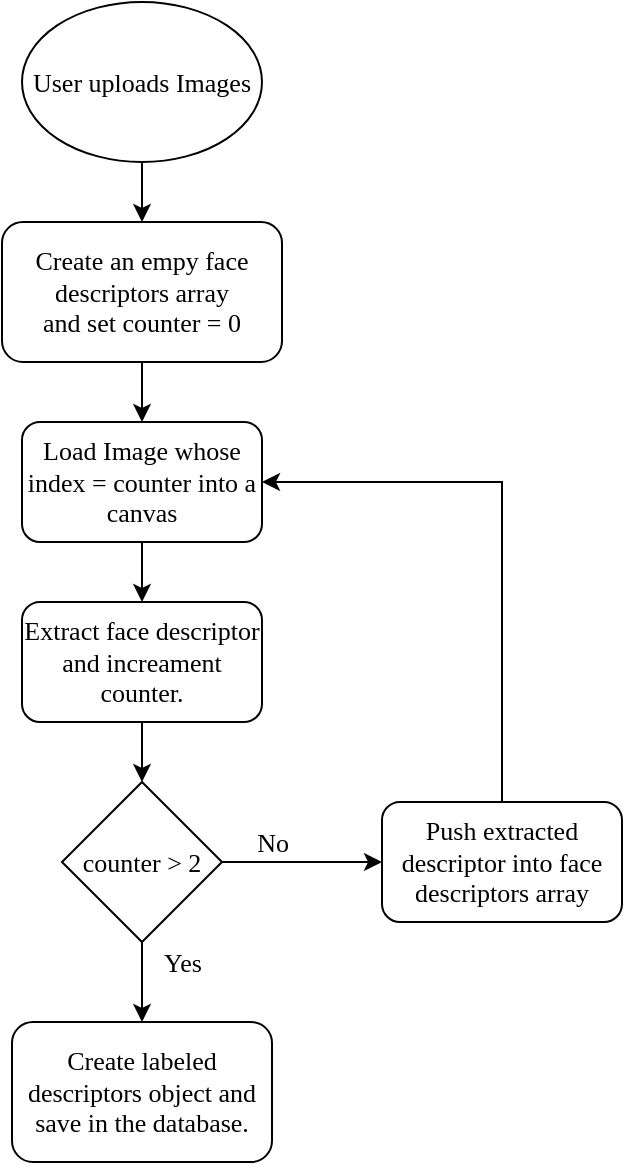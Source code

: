 <mxfile version="16.5.1" type="device"><diagram id="u9Ypj1FB_6-50bK2TSAc" name="Page-1"><mxGraphModel dx="868" dy="563" grid="1" gridSize="10" guides="1" tooltips="1" connect="1" arrows="1" fold="1" page="1" pageScale="1" pageWidth="850" pageHeight="1100" math="0" shadow="0"><root><mxCell id="0"/><mxCell id="1" parent="0"/><mxCell id="w-dmp57PFlNXsWi5PBmx-15" style="edgeStyle=orthogonalEdgeStyle;rounded=0;orthogonalLoop=1;jettySize=auto;html=1;exitX=0.5;exitY=1;exitDx=0;exitDy=0;" edge="1" parent="1" source="w-dmp57PFlNXsWi5PBmx-1" target="w-dmp57PFlNXsWi5PBmx-2"><mxGeometry relative="1" as="geometry"/></mxCell><mxCell id="w-dmp57PFlNXsWi5PBmx-1" value="&lt;font face=&quot;Times New Roman&quot; style=&quot;font-size: 13px&quot;&gt;User uploads Images&lt;/font&gt;" style="ellipse;whiteSpace=wrap;html=1;" vertex="1" parent="1"><mxGeometry x="310" y="140" width="120" height="80" as="geometry"/></mxCell><mxCell id="w-dmp57PFlNXsWi5PBmx-14" style="edgeStyle=orthogonalEdgeStyle;rounded=0;orthogonalLoop=1;jettySize=auto;html=1;exitX=0.5;exitY=1;exitDx=0;exitDy=0;entryX=0.5;entryY=0;entryDx=0;entryDy=0;" edge="1" parent="1" source="w-dmp57PFlNXsWi5PBmx-2" target="w-dmp57PFlNXsWi5PBmx-3"><mxGeometry relative="1" as="geometry"/></mxCell><mxCell id="w-dmp57PFlNXsWi5PBmx-2" value="&lt;font face=&quot;Times New Roman&quot; style=&quot;font-size: 13px&quot;&gt;Create an empy face descriptors array&lt;br&gt;and set counter = 0&lt;/font&gt;" style="rounded=1;whiteSpace=wrap;html=1;" vertex="1" parent="1"><mxGeometry x="300" y="250" width="140" height="70" as="geometry"/></mxCell><mxCell id="w-dmp57PFlNXsWi5PBmx-12" style="edgeStyle=orthogonalEdgeStyle;rounded=0;orthogonalLoop=1;jettySize=auto;html=1;exitX=0.5;exitY=1;exitDx=0;exitDy=0;entryX=0.5;entryY=0;entryDx=0;entryDy=0;" edge="1" parent="1" source="w-dmp57PFlNXsWi5PBmx-3" target="w-dmp57PFlNXsWi5PBmx-4"><mxGeometry relative="1" as="geometry"/></mxCell><mxCell id="w-dmp57PFlNXsWi5PBmx-3" value="&lt;font face=&quot;Times New Roman&quot; style=&quot;font-size: 13px&quot;&gt;Load Image whose index = counter into a canvas&lt;/font&gt;" style="rounded=1;whiteSpace=wrap;html=1;" vertex="1" parent="1"><mxGeometry x="310" y="350" width="120" height="60" as="geometry"/></mxCell><mxCell id="w-dmp57PFlNXsWi5PBmx-9" value="" style="edgeStyle=orthogonalEdgeStyle;rounded=0;orthogonalLoop=1;jettySize=auto;html=1;" edge="1" parent="1" source="w-dmp57PFlNXsWi5PBmx-4" target="w-dmp57PFlNXsWi5PBmx-5"><mxGeometry relative="1" as="geometry"/></mxCell><mxCell id="w-dmp57PFlNXsWi5PBmx-4" value="&lt;font face=&quot;Times New Roman&quot; style=&quot;font-size: 13px&quot;&gt;Extract face descriptor and increament counter.&lt;/font&gt;" style="rounded=1;whiteSpace=wrap;html=1;" vertex="1" parent="1"><mxGeometry x="310" y="440" width="120" height="60" as="geometry"/></mxCell><mxCell id="w-dmp57PFlNXsWi5PBmx-10" style="edgeStyle=orthogonalEdgeStyle;rounded=0;orthogonalLoop=1;jettySize=auto;html=1;exitX=1;exitY=0.5;exitDx=0;exitDy=0;entryX=0;entryY=0.5;entryDx=0;entryDy=0;" edge="1" parent="1" source="w-dmp57PFlNXsWi5PBmx-5" target="w-dmp57PFlNXsWi5PBmx-8"><mxGeometry relative="1" as="geometry"/></mxCell><mxCell id="w-dmp57PFlNXsWi5PBmx-11" style="edgeStyle=orthogonalEdgeStyle;rounded=0;orthogonalLoop=1;jettySize=auto;html=1;exitX=0.5;exitY=1;exitDx=0;exitDy=0;entryX=0.5;entryY=0;entryDx=0;entryDy=0;" edge="1" parent="1" source="w-dmp57PFlNXsWi5PBmx-5" target="w-dmp57PFlNXsWi5PBmx-7"><mxGeometry relative="1" as="geometry"/></mxCell><mxCell id="w-dmp57PFlNXsWi5PBmx-5" value="&lt;font face=&quot;Times New Roman&quot; style=&quot;font-size: 13px&quot;&gt;counter &amp;gt; 2&lt;/font&gt;" style="rhombus;whiteSpace=wrap;html=1;" vertex="1" parent="1"><mxGeometry x="330" y="530" width="80" height="80" as="geometry"/></mxCell><mxCell id="w-dmp57PFlNXsWi5PBmx-7" value="&lt;font face=&quot;Times New Roman&quot; style=&quot;font-size: 13px&quot;&gt;Create labeled descriptors object and save in the database.&lt;/font&gt;" style="rounded=1;whiteSpace=wrap;html=1;" vertex="1" parent="1"><mxGeometry x="305" y="650" width="130" height="70" as="geometry"/></mxCell><mxCell id="w-dmp57PFlNXsWi5PBmx-13" style="edgeStyle=orthogonalEdgeStyle;rounded=0;orthogonalLoop=1;jettySize=auto;html=1;exitX=0.5;exitY=0;exitDx=0;exitDy=0;entryX=1;entryY=0.5;entryDx=0;entryDy=0;" edge="1" parent="1" source="w-dmp57PFlNXsWi5PBmx-8" target="w-dmp57PFlNXsWi5PBmx-3"><mxGeometry relative="1" as="geometry"/></mxCell><mxCell id="w-dmp57PFlNXsWi5PBmx-8" value="&lt;font face=&quot;Times New Roman&quot; style=&quot;font-size: 13px&quot;&gt;Push extracted descriptor into face descriptors array&lt;/font&gt;" style="rounded=1;whiteSpace=wrap;html=1;" vertex="1" parent="1"><mxGeometry x="490" y="540" width="120" height="60" as="geometry"/></mxCell><mxCell id="w-dmp57PFlNXsWi5PBmx-16" value="Yes" style="text;html=1;align=center;verticalAlign=middle;resizable=0;points=[];autosize=1;strokeColor=none;fillColor=none;fontSize=13;fontFamily=Times New Roman;" vertex="1" parent="1"><mxGeometry x="375" y="610" width="30" height="20" as="geometry"/></mxCell><mxCell id="w-dmp57PFlNXsWi5PBmx-17" value="No" style="text;html=1;align=center;verticalAlign=middle;resizable=0;points=[];autosize=1;strokeColor=none;fillColor=none;fontSize=13;fontFamily=Times New Roman;" vertex="1" parent="1"><mxGeometry x="420" y="550" width="30" height="20" as="geometry"/></mxCell></root></mxGraphModel></diagram></mxfile>